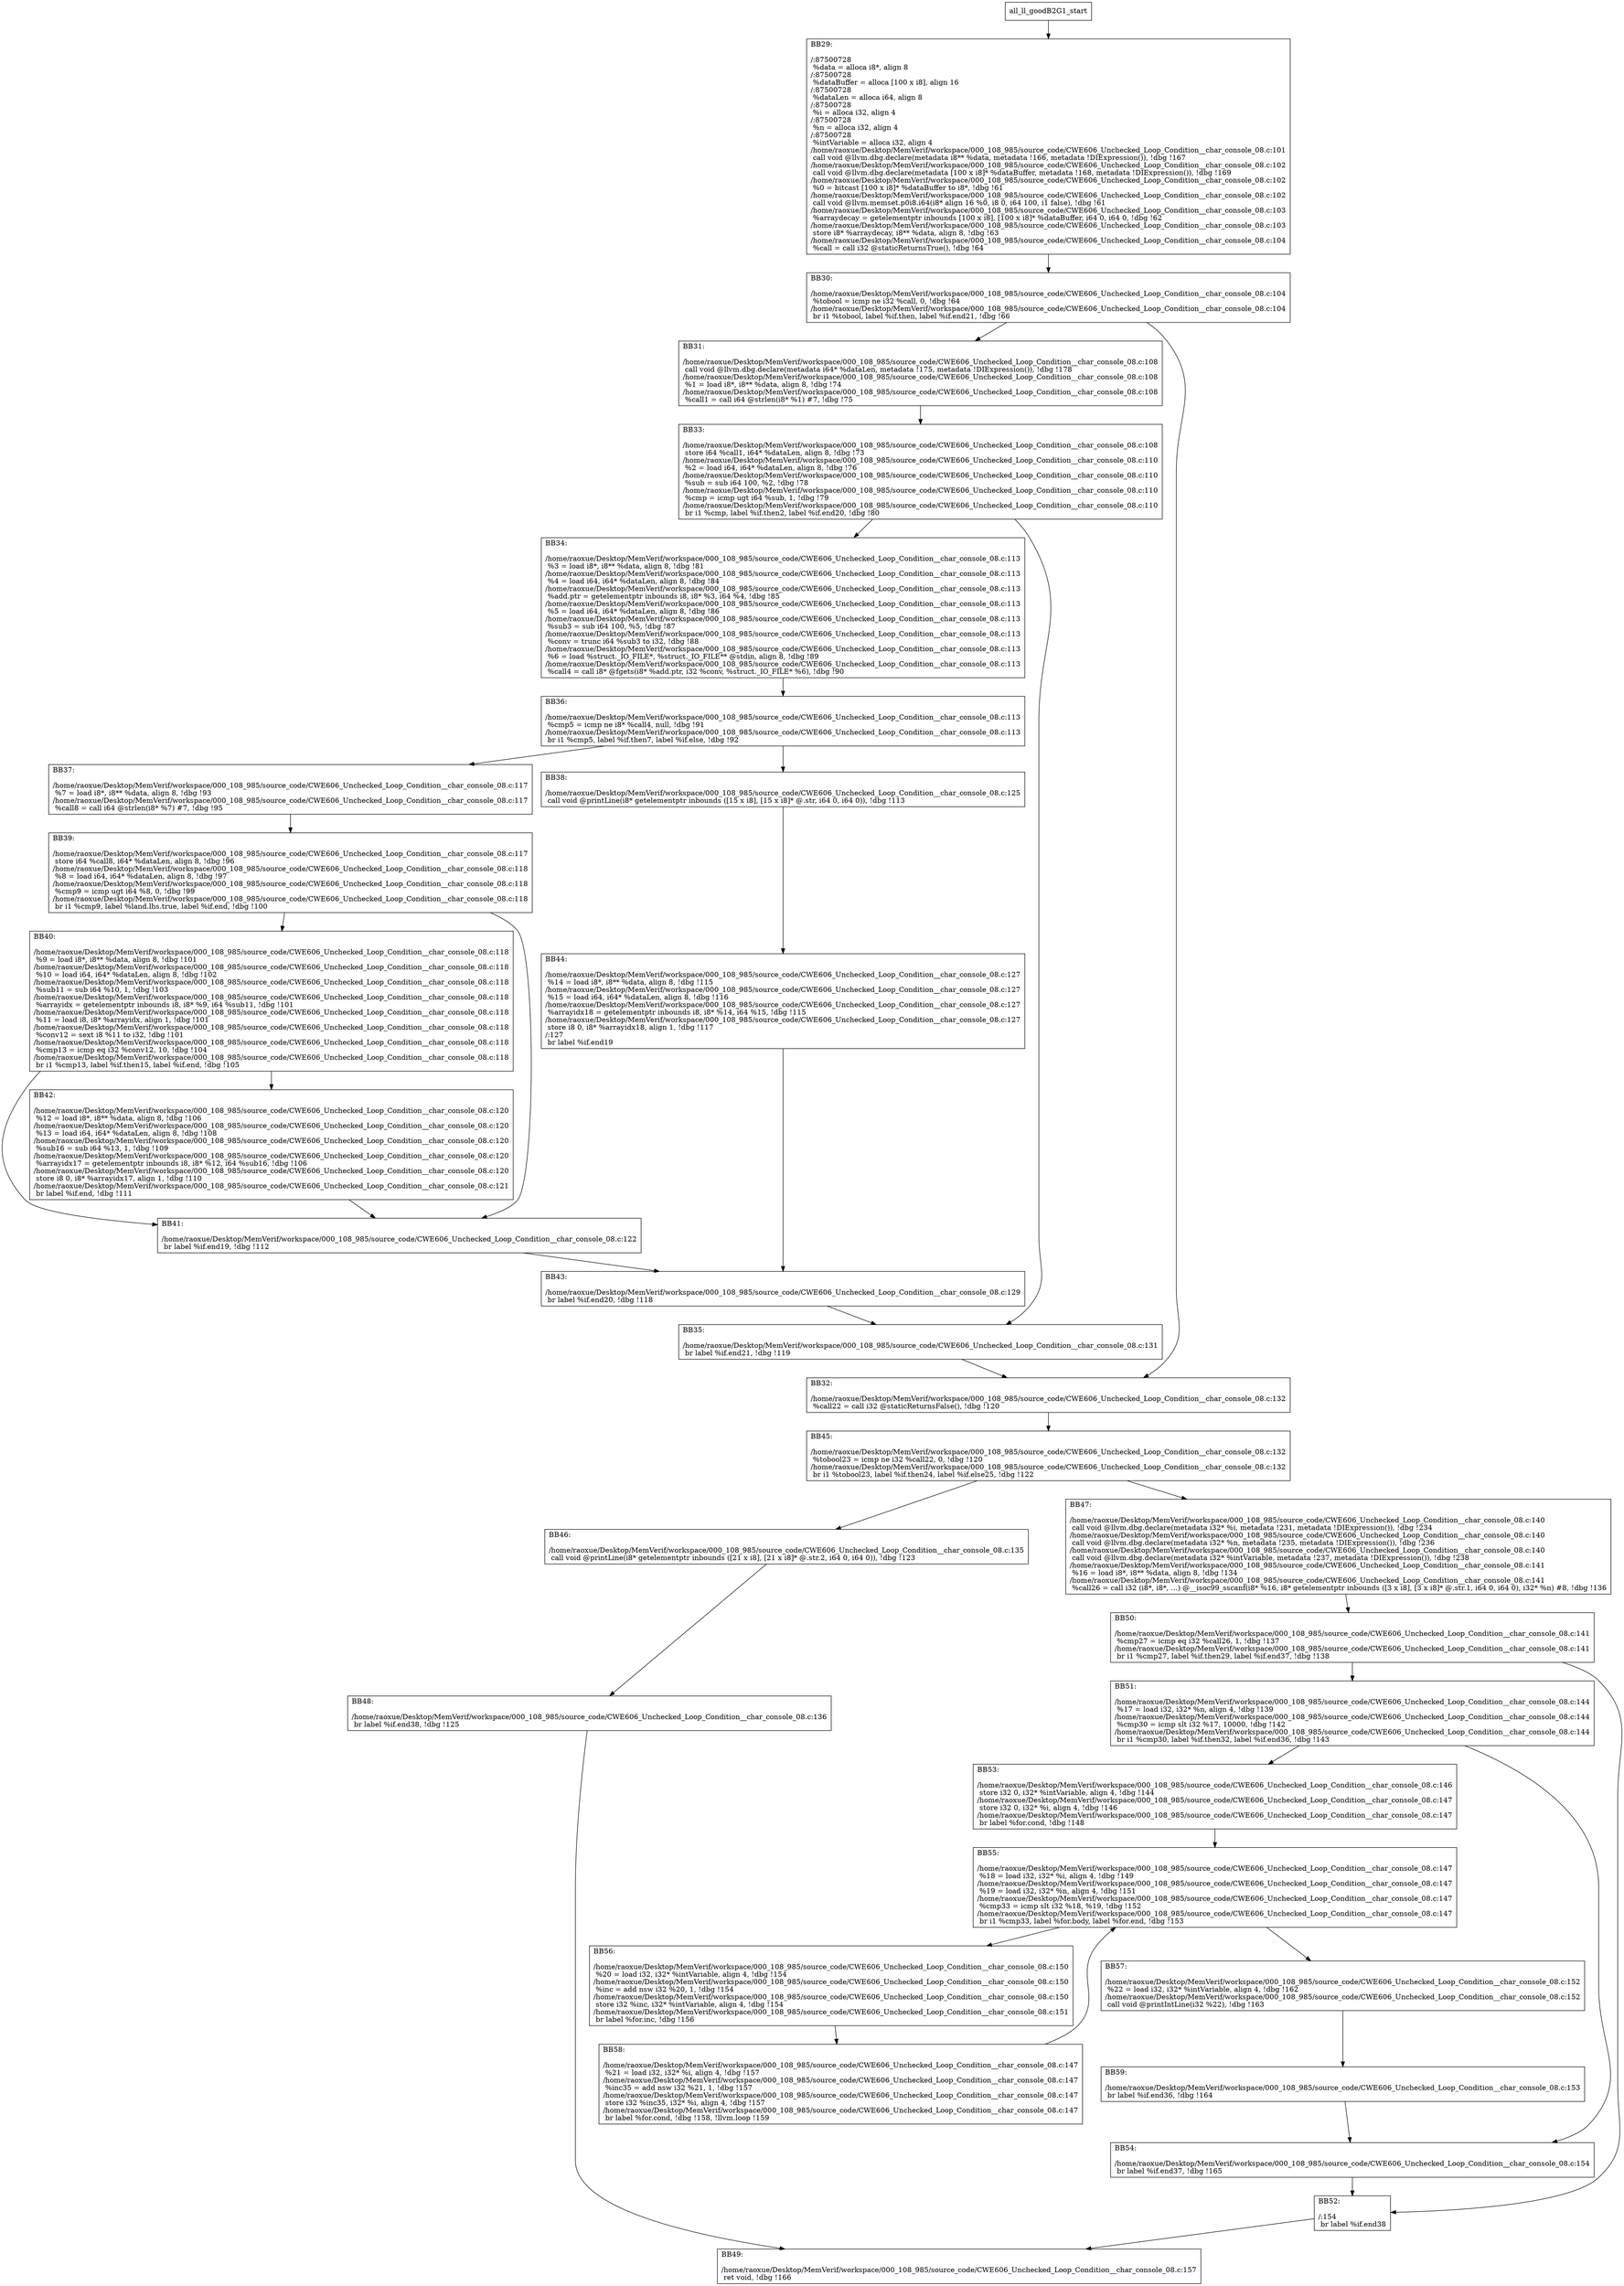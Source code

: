 digraph "CFG for'all_ll_goodB2G1' function" {
	BBall_ll_goodB2G1_start[shape=record,label="{all_ll_goodB2G1_start}"];
	BBall_ll_goodB2G1_start-> all_ll_goodB2G1BB29;
	all_ll_goodB2G1BB29 [shape=record, label="{BB29:\l\l/:87500728\l
  %data = alloca i8*, align 8\l
/:87500728\l
  %dataBuffer = alloca [100 x i8], align 16\l
/:87500728\l
  %dataLen = alloca i64, align 8\l
/:87500728\l
  %i = alloca i32, align 4\l
/:87500728\l
  %n = alloca i32, align 4\l
/:87500728\l
  %intVariable = alloca i32, align 4\l
/home/raoxue/Desktop/MemVerif/workspace/000_108_985/source_code/CWE606_Unchecked_Loop_Condition__char_console_08.c:101\l
  call void @llvm.dbg.declare(metadata i8** %data, metadata !166, metadata !DIExpression()), !dbg !167\l
/home/raoxue/Desktop/MemVerif/workspace/000_108_985/source_code/CWE606_Unchecked_Loop_Condition__char_console_08.c:102\l
  call void @llvm.dbg.declare(metadata [100 x i8]* %dataBuffer, metadata !168, metadata !DIExpression()), !dbg !169\l
/home/raoxue/Desktop/MemVerif/workspace/000_108_985/source_code/CWE606_Unchecked_Loop_Condition__char_console_08.c:102\l
  %0 = bitcast [100 x i8]* %dataBuffer to i8*, !dbg !61\l
/home/raoxue/Desktop/MemVerif/workspace/000_108_985/source_code/CWE606_Unchecked_Loop_Condition__char_console_08.c:102\l
  call void @llvm.memset.p0i8.i64(i8* align 16 %0, i8 0, i64 100, i1 false), !dbg !61\l
/home/raoxue/Desktop/MemVerif/workspace/000_108_985/source_code/CWE606_Unchecked_Loop_Condition__char_console_08.c:103\l
  %arraydecay = getelementptr inbounds [100 x i8], [100 x i8]* %dataBuffer, i64 0, i64 0, !dbg !62\l
/home/raoxue/Desktop/MemVerif/workspace/000_108_985/source_code/CWE606_Unchecked_Loop_Condition__char_console_08.c:103\l
  store i8* %arraydecay, i8** %data, align 8, !dbg !63\l
/home/raoxue/Desktop/MemVerif/workspace/000_108_985/source_code/CWE606_Unchecked_Loop_Condition__char_console_08.c:104\l
  %call = call i32 @staticReturnsTrue(), !dbg !64\l
}"];
	all_ll_goodB2G1BB29-> all_ll_goodB2G1BB30;
	all_ll_goodB2G1BB30 [shape=record, label="{BB30:\l\l/home/raoxue/Desktop/MemVerif/workspace/000_108_985/source_code/CWE606_Unchecked_Loop_Condition__char_console_08.c:104\l
  %tobool = icmp ne i32 %call, 0, !dbg !64\l
/home/raoxue/Desktop/MemVerif/workspace/000_108_985/source_code/CWE606_Unchecked_Loop_Condition__char_console_08.c:104\l
  br i1 %tobool, label %if.then, label %if.end21, !dbg !66\l
}"];
	all_ll_goodB2G1BB30-> all_ll_goodB2G1BB31;
	all_ll_goodB2G1BB30-> all_ll_goodB2G1BB32;
	all_ll_goodB2G1BB31 [shape=record, label="{BB31:\l\l/home/raoxue/Desktop/MemVerif/workspace/000_108_985/source_code/CWE606_Unchecked_Loop_Condition__char_console_08.c:108\l
  call void @llvm.dbg.declare(metadata i64* %dataLen, metadata !175, metadata !DIExpression()), !dbg !178\l
/home/raoxue/Desktop/MemVerif/workspace/000_108_985/source_code/CWE606_Unchecked_Loop_Condition__char_console_08.c:108\l
  %1 = load i8*, i8** %data, align 8, !dbg !74\l
/home/raoxue/Desktop/MemVerif/workspace/000_108_985/source_code/CWE606_Unchecked_Loop_Condition__char_console_08.c:108\l
  %call1 = call i64 @strlen(i8* %1) #7, !dbg !75\l
}"];
	all_ll_goodB2G1BB31-> all_ll_goodB2G1BB33;
	all_ll_goodB2G1BB33 [shape=record, label="{BB33:\l\l/home/raoxue/Desktop/MemVerif/workspace/000_108_985/source_code/CWE606_Unchecked_Loop_Condition__char_console_08.c:108\l
  store i64 %call1, i64* %dataLen, align 8, !dbg !73\l
/home/raoxue/Desktop/MemVerif/workspace/000_108_985/source_code/CWE606_Unchecked_Loop_Condition__char_console_08.c:110\l
  %2 = load i64, i64* %dataLen, align 8, !dbg !76\l
/home/raoxue/Desktop/MemVerif/workspace/000_108_985/source_code/CWE606_Unchecked_Loop_Condition__char_console_08.c:110\l
  %sub = sub i64 100, %2, !dbg !78\l
/home/raoxue/Desktop/MemVerif/workspace/000_108_985/source_code/CWE606_Unchecked_Loop_Condition__char_console_08.c:110\l
  %cmp = icmp ugt i64 %sub, 1, !dbg !79\l
/home/raoxue/Desktop/MemVerif/workspace/000_108_985/source_code/CWE606_Unchecked_Loop_Condition__char_console_08.c:110\l
  br i1 %cmp, label %if.then2, label %if.end20, !dbg !80\l
}"];
	all_ll_goodB2G1BB33-> all_ll_goodB2G1BB34;
	all_ll_goodB2G1BB33-> all_ll_goodB2G1BB35;
	all_ll_goodB2G1BB34 [shape=record, label="{BB34:\l\l/home/raoxue/Desktop/MemVerif/workspace/000_108_985/source_code/CWE606_Unchecked_Loop_Condition__char_console_08.c:113\l
  %3 = load i8*, i8** %data, align 8, !dbg !81\l
/home/raoxue/Desktop/MemVerif/workspace/000_108_985/source_code/CWE606_Unchecked_Loop_Condition__char_console_08.c:113\l
  %4 = load i64, i64* %dataLen, align 8, !dbg !84\l
/home/raoxue/Desktop/MemVerif/workspace/000_108_985/source_code/CWE606_Unchecked_Loop_Condition__char_console_08.c:113\l
  %add.ptr = getelementptr inbounds i8, i8* %3, i64 %4, !dbg !85\l
/home/raoxue/Desktop/MemVerif/workspace/000_108_985/source_code/CWE606_Unchecked_Loop_Condition__char_console_08.c:113\l
  %5 = load i64, i64* %dataLen, align 8, !dbg !86\l
/home/raoxue/Desktop/MemVerif/workspace/000_108_985/source_code/CWE606_Unchecked_Loop_Condition__char_console_08.c:113\l
  %sub3 = sub i64 100, %5, !dbg !87\l
/home/raoxue/Desktop/MemVerif/workspace/000_108_985/source_code/CWE606_Unchecked_Loop_Condition__char_console_08.c:113\l
  %conv = trunc i64 %sub3 to i32, !dbg !88\l
/home/raoxue/Desktop/MemVerif/workspace/000_108_985/source_code/CWE606_Unchecked_Loop_Condition__char_console_08.c:113\l
  %6 = load %struct._IO_FILE*, %struct._IO_FILE** @stdin, align 8, !dbg !89\l
/home/raoxue/Desktop/MemVerif/workspace/000_108_985/source_code/CWE606_Unchecked_Loop_Condition__char_console_08.c:113\l
  %call4 = call i8* @fgets(i8* %add.ptr, i32 %conv, %struct._IO_FILE* %6), !dbg !90\l
}"];
	all_ll_goodB2G1BB34-> all_ll_goodB2G1BB36;
	all_ll_goodB2G1BB36 [shape=record, label="{BB36:\l\l/home/raoxue/Desktop/MemVerif/workspace/000_108_985/source_code/CWE606_Unchecked_Loop_Condition__char_console_08.c:113\l
  %cmp5 = icmp ne i8* %call4, null, !dbg !91\l
/home/raoxue/Desktop/MemVerif/workspace/000_108_985/source_code/CWE606_Unchecked_Loop_Condition__char_console_08.c:113\l
  br i1 %cmp5, label %if.then7, label %if.else, !dbg !92\l
}"];
	all_ll_goodB2G1BB36-> all_ll_goodB2G1BB37;
	all_ll_goodB2G1BB36-> all_ll_goodB2G1BB38;
	all_ll_goodB2G1BB37 [shape=record, label="{BB37:\l\l/home/raoxue/Desktop/MemVerif/workspace/000_108_985/source_code/CWE606_Unchecked_Loop_Condition__char_console_08.c:117\l
  %7 = load i8*, i8** %data, align 8, !dbg !93\l
/home/raoxue/Desktop/MemVerif/workspace/000_108_985/source_code/CWE606_Unchecked_Loop_Condition__char_console_08.c:117\l
  %call8 = call i64 @strlen(i8* %7) #7, !dbg !95\l
}"];
	all_ll_goodB2G1BB37-> all_ll_goodB2G1BB39;
	all_ll_goodB2G1BB39 [shape=record, label="{BB39:\l\l/home/raoxue/Desktop/MemVerif/workspace/000_108_985/source_code/CWE606_Unchecked_Loop_Condition__char_console_08.c:117\l
  store i64 %call8, i64* %dataLen, align 8, !dbg !96\l
/home/raoxue/Desktop/MemVerif/workspace/000_108_985/source_code/CWE606_Unchecked_Loop_Condition__char_console_08.c:118\l
  %8 = load i64, i64* %dataLen, align 8, !dbg !97\l
/home/raoxue/Desktop/MemVerif/workspace/000_108_985/source_code/CWE606_Unchecked_Loop_Condition__char_console_08.c:118\l
  %cmp9 = icmp ugt i64 %8, 0, !dbg !99\l
/home/raoxue/Desktop/MemVerif/workspace/000_108_985/source_code/CWE606_Unchecked_Loop_Condition__char_console_08.c:118\l
  br i1 %cmp9, label %land.lhs.true, label %if.end, !dbg !100\l
}"];
	all_ll_goodB2G1BB39-> all_ll_goodB2G1BB40;
	all_ll_goodB2G1BB39-> all_ll_goodB2G1BB41;
	all_ll_goodB2G1BB40 [shape=record, label="{BB40:\l\l/home/raoxue/Desktop/MemVerif/workspace/000_108_985/source_code/CWE606_Unchecked_Loop_Condition__char_console_08.c:118\l
  %9 = load i8*, i8** %data, align 8, !dbg !101\l
/home/raoxue/Desktop/MemVerif/workspace/000_108_985/source_code/CWE606_Unchecked_Loop_Condition__char_console_08.c:118\l
  %10 = load i64, i64* %dataLen, align 8, !dbg !102\l
/home/raoxue/Desktop/MemVerif/workspace/000_108_985/source_code/CWE606_Unchecked_Loop_Condition__char_console_08.c:118\l
  %sub11 = sub i64 %10, 1, !dbg !103\l
/home/raoxue/Desktop/MemVerif/workspace/000_108_985/source_code/CWE606_Unchecked_Loop_Condition__char_console_08.c:118\l
  %arrayidx = getelementptr inbounds i8, i8* %9, i64 %sub11, !dbg !101\l
/home/raoxue/Desktop/MemVerif/workspace/000_108_985/source_code/CWE606_Unchecked_Loop_Condition__char_console_08.c:118\l
  %11 = load i8, i8* %arrayidx, align 1, !dbg !101\l
/home/raoxue/Desktop/MemVerif/workspace/000_108_985/source_code/CWE606_Unchecked_Loop_Condition__char_console_08.c:118\l
  %conv12 = sext i8 %11 to i32, !dbg !101\l
/home/raoxue/Desktop/MemVerif/workspace/000_108_985/source_code/CWE606_Unchecked_Loop_Condition__char_console_08.c:118\l
  %cmp13 = icmp eq i32 %conv12, 10, !dbg !104\l
/home/raoxue/Desktop/MemVerif/workspace/000_108_985/source_code/CWE606_Unchecked_Loop_Condition__char_console_08.c:118\l
  br i1 %cmp13, label %if.then15, label %if.end, !dbg !105\l
}"];
	all_ll_goodB2G1BB40-> all_ll_goodB2G1BB42;
	all_ll_goodB2G1BB40-> all_ll_goodB2G1BB41;
	all_ll_goodB2G1BB42 [shape=record, label="{BB42:\l\l/home/raoxue/Desktop/MemVerif/workspace/000_108_985/source_code/CWE606_Unchecked_Loop_Condition__char_console_08.c:120\l
  %12 = load i8*, i8** %data, align 8, !dbg !106\l
/home/raoxue/Desktop/MemVerif/workspace/000_108_985/source_code/CWE606_Unchecked_Loop_Condition__char_console_08.c:120\l
  %13 = load i64, i64* %dataLen, align 8, !dbg !108\l
/home/raoxue/Desktop/MemVerif/workspace/000_108_985/source_code/CWE606_Unchecked_Loop_Condition__char_console_08.c:120\l
  %sub16 = sub i64 %13, 1, !dbg !109\l
/home/raoxue/Desktop/MemVerif/workspace/000_108_985/source_code/CWE606_Unchecked_Loop_Condition__char_console_08.c:120\l
  %arrayidx17 = getelementptr inbounds i8, i8* %12, i64 %sub16, !dbg !106\l
/home/raoxue/Desktop/MemVerif/workspace/000_108_985/source_code/CWE606_Unchecked_Loop_Condition__char_console_08.c:120\l
  store i8 0, i8* %arrayidx17, align 1, !dbg !110\l
/home/raoxue/Desktop/MemVerif/workspace/000_108_985/source_code/CWE606_Unchecked_Loop_Condition__char_console_08.c:121\l
  br label %if.end, !dbg !111\l
}"];
	all_ll_goodB2G1BB42-> all_ll_goodB2G1BB41;
	all_ll_goodB2G1BB41 [shape=record, label="{BB41:\l\l/home/raoxue/Desktop/MemVerif/workspace/000_108_985/source_code/CWE606_Unchecked_Loop_Condition__char_console_08.c:122\l
  br label %if.end19, !dbg !112\l
}"];
	all_ll_goodB2G1BB41-> all_ll_goodB2G1BB43;
	all_ll_goodB2G1BB38 [shape=record, label="{BB38:\l\l/home/raoxue/Desktop/MemVerif/workspace/000_108_985/source_code/CWE606_Unchecked_Loop_Condition__char_console_08.c:125\l
  call void @printLine(i8* getelementptr inbounds ([15 x i8], [15 x i8]* @.str, i64 0, i64 0)), !dbg !113\l
}"];
	all_ll_goodB2G1BB38-> all_ll_goodB2G1BB44;
	all_ll_goodB2G1BB44 [shape=record, label="{BB44:\l\l/home/raoxue/Desktop/MemVerif/workspace/000_108_985/source_code/CWE606_Unchecked_Loop_Condition__char_console_08.c:127\l
  %14 = load i8*, i8** %data, align 8, !dbg !115\l
/home/raoxue/Desktop/MemVerif/workspace/000_108_985/source_code/CWE606_Unchecked_Loop_Condition__char_console_08.c:127\l
  %15 = load i64, i64* %dataLen, align 8, !dbg !116\l
/home/raoxue/Desktop/MemVerif/workspace/000_108_985/source_code/CWE606_Unchecked_Loop_Condition__char_console_08.c:127\l
  %arrayidx18 = getelementptr inbounds i8, i8* %14, i64 %15, !dbg !115\l
/home/raoxue/Desktop/MemVerif/workspace/000_108_985/source_code/CWE606_Unchecked_Loop_Condition__char_console_08.c:127\l
  store i8 0, i8* %arrayidx18, align 1, !dbg !117\l
/:127\l
  br label %if.end19\l
}"];
	all_ll_goodB2G1BB44-> all_ll_goodB2G1BB43;
	all_ll_goodB2G1BB43 [shape=record, label="{BB43:\l\l/home/raoxue/Desktop/MemVerif/workspace/000_108_985/source_code/CWE606_Unchecked_Loop_Condition__char_console_08.c:129\l
  br label %if.end20, !dbg !118\l
}"];
	all_ll_goodB2G1BB43-> all_ll_goodB2G1BB35;
	all_ll_goodB2G1BB35 [shape=record, label="{BB35:\l\l/home/raoxue/Desktop/MemVerif/workspace/000_108_985/source_code/CWE606_Unchecked_Loop_Condition__char_console_08.c:131\l
  br label %if.end21, !dbg !119\l
}"];
	all_ll_goodB2G1BB35-> all_ll_goodB2G1BB32;
	all_ll_goodB2G1BB32 [shape=record, label="{BB32:\l\l/home/raoxue/Desktop/MemVerif/workspace/000_108_985/source_code/CWE606_Unchecked_Loop_Condition__char_console_08.c:132\l
  %call22 = call i32 @staticReturnsFalse(), !dbg !120\l
}"];
	all_ll_goodB2G1BB32-> all_ll_goodB2G1BB45;
	all_ll_goodB2G1BB45 [shape=record, label="{BB45:\l\l/home/raoxue/Desktop/MemVerif/workspace/000_108_985/source_code/CWE606_Unchecked_Loop_Condition__char_console_08.c:132\l
  %tobool23 = icmp ne i32 %call22, 0, !dbg !120\l
/home/raoxue/Desktop/MemVerif/workspace/000_108_985/source_code/CWE606_Unchecked_Loop_Condition__char_console_08.c:132\l
  br i1 %tobool23, label %if.then24, label %if.else25, !dbg !122\l
}"];
	all_ll_goodB2G1BB45-> all_ll_goodB2G1BB46;
	all_ll_goodB2G1BB45-> all_ll_goodB2G1BB47;
	all_ll_goodB2G1BB46 [shape=record, label="{BB46:\l\l/home/raoxue/Desktop/MemVerif/workspace/000_108_985/source_code/CWE606_Unchecked_Loop_Condition__char_console_08.c:135\l
  call void @printLine(i8* getelementptr inbounds ([21 x i8], [21 x i8]* @.str.2, i64 0, i64 0)), !dbg !123\l
}"];
	all_ll_goodB2G1BB46-> all_ll_goodB2G1BB48;
	all_ll_goodB2G1BB48 [shape=record, label="{BB48:\l\l/home/raoxue/Desktop/MemVerif/workspace/000_108_985/source_code/CWE606_Unchecked_Loop_Condition__char_console_08.c:136\l
  br label %if.end38, !dbg !125\l
}"];
	all_ll_goodB2G1BB48-> all_ll_goodB2G1BB49;
	all_ll_goodB2G1BB47 [shape=record, label="{BB47:\l\l/home/raoxue/Desktop/MemVerif/workspace/000_108_985/source_code/CWE606_Unchecked_Loop_Condition__char_console_08.c:140\l
  call void @llvm.dbg.declare(metadata i32* %i, metadata !231, metadata !DIExpression()), !dbg !234\l
/home/raoxue/Desktop/MemVerif/workspace/000_108_985/source_code/CWE606_Unchecked_Loop_Condition__char_console_08.c:140\l
  call void @llvm.dbg.declare(metadata i32* %n, metadata !235, metadata !DIExpression()), !dbg !236\l
/home/raoxue/Desktop/MemVerif/workspace/000_108_985/source_code/CWE606_Unchecked_Loop_Condition__char_console_08.c:140\l
  call void @llvm.dbg.declare(metadata i32* %intVariable, metadata !237, metadata !DIExpression()), !dbg !238\l
/home/raoxue/Desktop/MemVerif/workspace/000_108_985/source_code/CWE606_Unchecked_Loop_Condition__char_console_08.c:141\l
  %16 = load i8*, i8** %data, align 8, !dbg !134\l
/home/raoxue/Desktop/MemVerif/workspace/000_108_985/source_code/CWE606_Unchecked_Loop_Condition__char_console_08.c:141\l
  %call26 = call i32 (i8*, i8*, ...) @__isoc99_sscanf(i8* %16, i8* getelementptr inbounds ([3 x i8], [3 x i8]* @.str.1, i64 0, i64 0), i32* %n) #8, !dbg !136\l
}"];
	all_ll_goodB2G1BB47-> all_ll_goodB2G1BB50;
	all_ll_goodB2G1BB50 [shape=record, label="{BB50:\l\l/home/raoxue/Desktop/MemVerif/workspace/000_108_985/source_code/CWE606_Unchecked_Loop_Condition__char_console_08.c:141\l
  %cmp27 = icmp eq i32 %call26, 1, !dbg !137\l
/home/raoxue/Desktop/MemVerif/workspace/000_108_985/source_code/CWE606_Unchecked_Loop_Condition__char_console_08.c:141\l
  br i1 %cmp27, label %if.then29, label %if.end37, !dbg !138\l
}"];
	all_ll_goodB2G1BB50-> all_ll_goodB2G1BB51;
	all_ll_goodB2G1BB50-> all_ll_goodB2G1BB52;
	all_ll_goodB2G1BB51 [shape=record, label="{BB51:\l\l/home/raoxue/Desktop/MemVerif/workspace/000_108_985/source_code/CWE606_Unchecked_Loop_Condition__char_console_08.c:144\l
  %17 = load i32, i32* %n, align 4, !dbg !139\l
/home/raoxue/Desktop/MemVerif/workspace/000_108_985/source_code/CWE606_Unchecked_Loop_Condition__char_console_08.c:144\l
  %cmp30 = icmp slt i32 %17, 10000, !dbg !142\l
/home/raoxue/Desktop/MemVerif/workspace/000_108_985/source_code/CWE606_Unchecked_Loop_Condition__char_console_08.c:144\l
  br i1 %cmp30, label %if.then32, label %if.end36, !dbg !143\l
}"];
	all_ll_goodB2G1BB51-> all_ll_goodB2G1BB53;
	all_ll_goodB2G1BB51-> all_ll_goodB2G1BB54;
	all_ll_goodB2G1BB53 [shape=record, label="{BB53:\l\l/home/raoxue/Desktop/MemVerif/workspace/000_108_985/source_code/CWE606_Unchecked_Loop_Condition__char_console_08.c:146\l
  store i32 0, i32* %intVariable, align 4, !dbg !144\l
/home/raoxue/Desktop/MemVerif/workspace/000_108_985/source_code/CWE606_Unchecked_Loop_Condition__char_console_08.c:147\l
  store i32 0, i32* %i, align 4, !dbg !146\l
/home/raoxue/Desktop/MemVerif/workspace/000_108_985/source_code/CWE606_Unchecked_Loop_Condition__char_console_08.c:147\l
  br label %for.cond, !dbg !148\l
}"];
	all_ll_goodB2G1BB53-> all_ll_goodB2G1BB55;
	all_ll_goodB2G1BB55 [shape=record, label="{BB55:\l\l/home/raoxue/Desktop/MemVerif/workspace/000_108_985/source_code/CWE606_Unchecked_Loop_Condition__char_console_08.c:147\l
  %18 = load i32, i32* %i, align 4, !dbg !149\l
/home/raoxue/Desktop/MemVerif/workspace/000_108_985/source_code/CWE606_Unchecked_Loop_Condition__char_console_08.c:147\l
  %19 = load i32, i32* %n, align 4, !dbg !151\l
/home/raoxue/Desktop/MemVerif/workspace/000_108_985/source_code/CWE606_Unchecked_Loop_Condition__char_console_08.c:147\l
  %cmp33 = icmp slt i32 %18, %19, !dbg !152\l
/home/raoxue/Desktop/MemVerif/workspace/000_108_985/source_code/CWE606_Unchecked_Loop_Condition__char_console_08.c:147\l
  br i1 %cmp33, label %for.body, label %for.end, !dbg !153\l
}"];
	all_ll_goodB2G1BB55-> all_ll_goodB2G1BB56;
	all_ll_goodB2G1BB55-> all_ll_goodB2G1BB57;
	all_ll_goodB2G1BB56 [shape=record, label="{BB56:\l\l/home/raoxue/Desktop/MemVerif/workspace/000_108_985/source_code/CWE606_Unchecked_Loop_Condition__char_console_08.c:150\l
  %20 = load i32, i32* %intVariable, align 4, !dbg !154\l
/home/raoxue/Desktop/MemVerif/workspace/000_108_985/source_code/CWE606_Unchecked_Loop_Condition__char_console_08.c:150\l
  %inc = add nsw i32 %20, 1, !dbg !154\l
/home/raoxue/Desktop/MemVerif/workspace/000_108_985/source_code/CWE606_Unchecked_Loop_Condition__char_console_08.c:150\l
  store i32 %inc, i32* %intVariable, align 4, !dbg !154\l
/home/raoxue/Desktop/MemVerif/workspace/000_108_985/source_code/CWE606_Unchecked_Loop_Condition__char_console_08.c:151\l
  br label %for.inc, !dbg !156\l
}"];
	all_ll_goodB2G1BB56-> all_ll_goodB2G1BB58;
	all_ll_goodB2G1BB58 [shape=record, label="{BB58:\l\l/home/raoxue/Desktop/MemVerif/workspace/000_108_985/source_code/CWE606_Unchecked_Loop_Condition__char_console_08.c:147\l
  %21 = load i32, i32* %i, align 4, !dbg !157\l
/home/raoxue/Desktop/MemVerif/workspace/000_108_985/source_code/CWE606_Unchecked_Loop_Condition__char_console_08.c:147\l
  %inc35 = add nsw i32 %21, 1, !dbg !157\l
/home/raoxue/Desktop/MemVerif/workspace/000_108_985/source_code/CWE606_Unchecked_Loop_Condition__char_console_08.c:147\l
  store i32 %inc35, i32* %i, align 4, !dbg !157\l
/home/raoxue/Desktop/MemVerif/workspace/000_108_985/source_code/CWE606_Unchecked_Loop_Condition__char_console_08.c:147\l
  br label %for.cond, !dbg !158, !llvm.loop !159\l
}"];
	all_ll_goodB2G1BB58-> all_ll_goodB2G1BB55;
	all_ll_goodB2G1BB57 [shape=record, label="{BB57:\l\l/home/raoxue/Desktop/MemVerif/workspace/000_108_985/source_code/CWE606_Unchecked_Loop_Condition__char_console_08.c:152\l
  %22 = load i32, i32* %intVariable, align 4, !dbg !162\l
/home/raoxue/Desktop/MemVerif/workspace/000_108_985/source_code/CWE606_Unchecked_Loop_Condition__char_console_08.c:152\l
  call void @printIntLine(i32 %22), !dbg !163\l
}"];
	all_ll_goodB2G1BB57-> all_ll_goodB2G1BB59;
	all_ll_goodB2G1BB59 [shape=record, label="{BB59:\l\l/home/raoxue/Desktop/MemVerif/workspace/000_108_985/source_code/CWE606_Unchecked_Loop_Condition__char_console_08.c:153\l
  br label %if.end36, !dbg !164\l
}"];
	all_ll_goodB2G1BB59-> all_ll_goodB2G1BB54;
	all_ll_goodB2G1BB54 [shape=record, label="{BB54:\l\l/home/raoxue/Desktop/MemVerif/workspace/000_108_985/source_code/CWE606_Unchecked_Loop_Condition__char_console_08.c:154\l
  br label %if.end37, !dbg !165\l
}"];
	all_ll_goodB2G1BB54-> all_ll_goodB2G1BB52;
	all_ll_goodB2G1BB52 [shape=record, label="{BB52:\l\l/:154\l
  br label %if.end38\l
}"];
	all_ll_goodB2G1BB52-> all_ll_goodB2G1BB49;
	all_ll_goodB2G1BB49 [shape=record, label="{BB49:\l\l/home/raoxue/Desktop/MemVerif/workspace/000_108_985/source_code/CWE606_Unchecked_Loop_Condition__char_console_08.c:157\l
  ret void, !dbg !166\l
}"];
}
